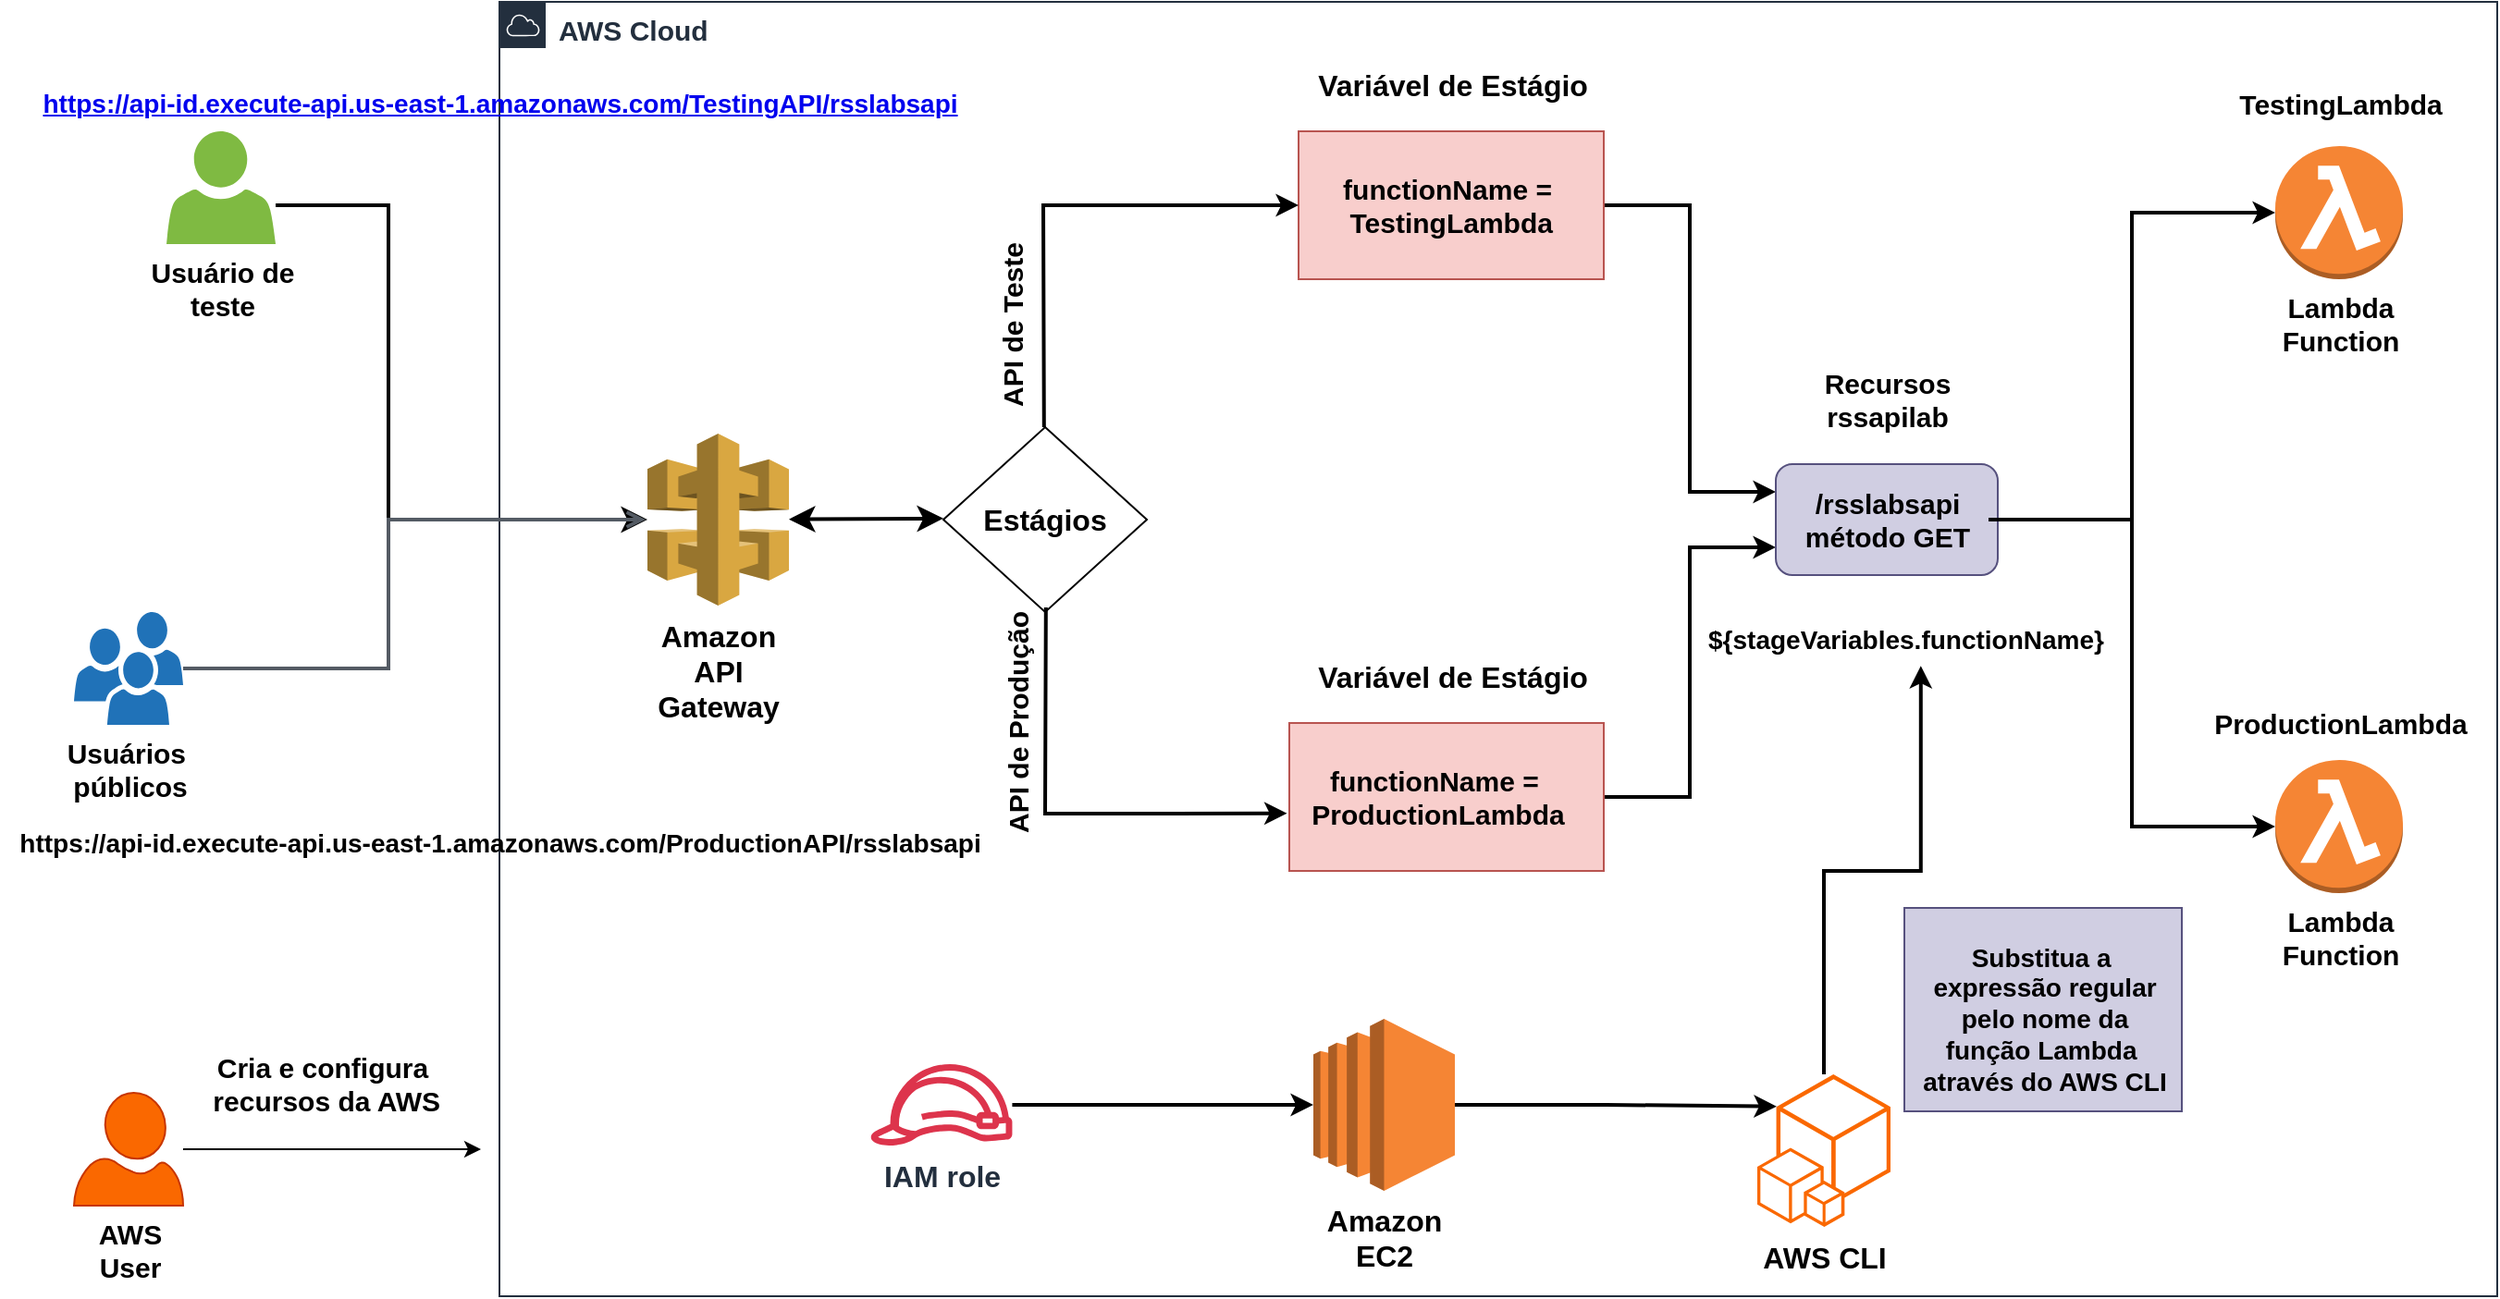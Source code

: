 <mxfile version="24.7.5">
  <diagram name="Página-1" id="6n34vRWElTbVIdjNLKZR">
    <mxGraphModel dx="1687" dy="878" grid="1" gridSize="10" guides="1" tooltips="1" connect="1" arrows="1" fold="1" page="1" pageScale="1" pageWidth="1390" pageHeight="980" math="0" shadow="0">
      <root>
        <mxCell id="0" />
        <mxCell id="1" parent="0" />
        <mxCell id="Yx_BQduRgDC8xpC3bmp0-1" value="&lt;font style=&quot;font-size: 15px;&quot;&gt;&lt;b&gt;AWS Cloud&lt;/b&gt;&lt;/font&gt;" style="points=[[0,0],[0.25,0],[0.5,0],[0.75,0],[1,0],[1,0.25],[1,0.5],[1,0.75],[1,1],[0.75,1],[0.5,1],[0.25,1],[0,1],[0,0.75],[0,0.5],[0,0.25]];outlineConnect=0;gradientColor=none;html=1;whiteSpace=wrap;fontSize=12;fontStyle=0;container=1;pointerEvents=0;collapsible=0;recursiveResize=0;shape=mxgraph.aws4.group;grIcon=mxgraph.aws4.group_aws_cloud;strokeColor=#232F3E;fillColor=none;verticalAlign=top;align=left;spacingLeft=30;fontColor=#232F3E;dashed=0;" vertex="1" parent="1">
          <mxGeometry x="280" y="90" width="1080" height="700" as="geometry" />
        </mxCell>
        <mxCell id="Yx_BQduRgDC8xpC3bmp0-5" value="&lt;b style=&quot;font-size: 16px;&quot;&gt;&lt;font style=&quot;font-size: 16px;&quot;&gt;Amazon&lt;/font&gt;&lt;/b&gt;&lt;div style=&quot;font-size: 16px;&quot;&gt;&lt;b&gt;&lt;font style=&quot;font-size: 16px;&quot;&gt;API&lt;/font&gt;&lt;/b&gt;&lt;/div&gt;&lt;div style=&quot;font-size: 16px;&quot;&gt;&lt;b style=&quot;&quot;&gt;&lt;font style=&quot;font-size: 16px;&quot;&gt;Gateway&lt;/font&gt;&lt;/b&gt;&lt;/div&gt;" style="outlineConnect=0;dashed=0;verticalLabelPosition=bottom;verticalAlign=top;align=center;html=1;shape=mxgraph.aws3.api_gateway;fillColor=#D9A741;gradientColor=none;" vertex="1" parent="Yx_BQduRgDC8xpC3bmp0-1">
          <mxGeometry x="80" y="233.5" width="76.5" height="93" as="geometry" />
        </mxCell>
        <mxCell id="Yx_BQduRgDC8xpC3bmp0-6" value="&lt;b&gt;&lt;font style=&quot;font-size: 16px;&quot;&gt;Estágios&lt;/font&gt;&lt;/b&gt;" style="rhombus;whiteSpace=wrap;html=1;" vertex="1" parent="Yx_BQduRgDC8xpC3bmp0-1">
          <mxGeometry x="240" y="230" width="110" height="100" as="geometry" />
        </mxCell>
        <mxCell id="Yx_BQduRgDC8xpC3bmp0-48" style="edgeStyle=orthogonalEdgeStyle;rounded=0;orthogonalLoop=1;jettySize=auto;html=1;entryX=0;entryY=0.25;entryDx=0;entryDy=0;strokeWidth=2;" edge="1" parent="Yx_BQduRgDC8xpC3bmp0-1" source="Yx_BQduRgDC8xpC3bmp0-9" target="Yx_BQduRgDC8xpC3bmp0-15">
          <mxGeometry relative="1" as="geometry" />
        </mxCell>
        <mxCell id="Yx_BQduRgDC8xpC3bmp0-9" value="" style="whiteSpace=wrap;html=1;fillColor=#f8cecc;strokeColor=#b85450;" vertex="1" parent="Yx_BQduRgDC8xpC3bmp0-1">
          <mxGeometry x="432" y="70" width="165" height="80" as="geometry" />
        </mxCell>
        <mxCell id="Yx_BQduRgDC8xpC3bmp0-49" style="edgeStyle=orthogonalEdgeStyle;rounded=0;orthogonalLoop=1;jettySize=auto;html=1;entryX=0;entryY=0.75;entryDx=0;entryDy=0;strokeWidth=2;" edge="1" parent="Yx_BQduRgDC8xpC3bmp0-1" source="Yx_BQduRgDC8xpC3bmp0-8" target="Yx_BQduRgDC8xpC3bmp0-15">
          <mxGeometry relative="1" as="geometry" />
        </mxCell>
        <mxCell id="Yx_BQduRgDC8xpC3bmp0-8" value="" style="whiteSpace=wrap;html=1;fillColor=#f8cecc;strokeColor=#b85450;" vertex="1" parent="Yx_BQduRgDC8xpC3bmp0-1">
          <mxGeometry x="427" y="390" width="170" height="80" as="geometry" />
        </mxCell>
        <mxCell id="Yx_BQduRgDC8xpC3bmp0-10" value="&lt;b&gt;&lt;font style=&quot;font-size: 16px;&quot;&gt;IAM role&lt;/font&gt;&lt;/b&gt;" style="sketch=0;outlineConnect=0;fontColor=#232F3E;gradientColor=none;fillColor=#DD344C;strokeColor=none;dashed=0;verticalLabelPosition=bottom;verticalAlign=top;align=center;html=1;fontSize=12;fontStyle=0;aspect=fixed;pointerEvents=1;shape=mxgraph.aws4.role;" vertex="1" parent="Yx_BQduRgDC8xpC3bmp0-1">
          <mxGeometry x="200" y="574.5" width="78" height="44" as="geometry" />
        </mxCell>
        <mxCell id="Yx_BQduRgDC8xpC3bmp0-11" value="&lt;b style=&quot;font-size: 16px;&quot;&gt;&lt;font style=&quot;font-size: 16px;&quot;&gt;Amazon&lt;/font&gt;&lt;/b&gt;&lt;div style=&quot;font-size: 16px;&quot;&gt;&lt;b style=&quot;&quot;&gt;&lt;font style=&quot;font-size: 16px;&quot;&gt;EC2&lt;/font&gt;&lt;/b&gt;&lt;/div&gt;" style="outlineConnect=0;dashed=0;verticalLabelPosition=bottom;verticalAlign=top;align=center;html=1;shape=mxgraph.aws3.ec2;fillColor=#F58534;gradientColor=none;" vertex="1" parent="Yx_BQduRgDC8xpC3bmp0-1">
          <mxGeometry x="440" y="550" width="76.5" height="93" as="geometry" />
        </mxCell>
        <mxCell id="Yx_BQduRgDC8xpC3bmp0-13" value="&lt;b style=&quot;font-size: 15px;&quot;&gt;&lt;font style=&quot;font-size: 15px;&quot;&gt;Lambda&lt;/font&gt;&lt;/b&gt;&lt;div style=&quot;font-size: 15px;&quot;&gt;&lt;b style=&quot;&quot;&gt;&lt;font style=&quot;font-size: 15px;&quot;&gt;Function&lt;/font&gt;&lt;/b&gt;&lt;/div&gt;" style="outlineConnect=0;dashed=0;verticalLabelPosition=bottom;verticalAlign=top;align=center;html=1;shape=mxgraph.aws3.lambda_function;fillColor=#F58534;gradientColor=none;" vertex="1" parent="Yx_BQduRgDC8xpC3bmp0-1">
          <mxGeometry x="960" y="410" width="69" height="72" as="geometry" />
        </mxCell>
        <mxCell id="Yx_BQduRgDC8xpC3bmp0-12" value="&lt;b style=&quot;font-size: 15px;&quot;&gt;&lt;font style=&quot;font-size: 15px;&quot;&gt;Lambda&lt;/font&gt;&lt;/b&gt;&lt;div style=&quot;font-size: 15px;&quot;&gt;&lt;b style=&quot;&quot;&gt;&lt;font style=&quot;font-size: 15px;&quot;&gt;Function&lt;/font&gt;&lt;/b&gt;&lt;/div&gt;" style="outlineConnect=0;dashed=0;verticalLabelPosition=bottom;verticalAlign=top;align=center;html=1;shape=mxgraph.aws3.lambda_function;fillColor=#F58534;gradientColor=none;" vertex="1" parent="Yx_BQduRgDC8xpC3bmp0-1">
          <mxGeometry x="960" y="78" width="69" height="72" as="geometry" />
        </mxCell>
        <mxCell id="Yx_BQduRgDC8xpC3bmp0-14" value="&lt;b&gt;&lt;font style=&quot;font-size: 16px;&quot;&gt;AWS CLI&lt;/font&gt;&lt;/b&gt;" style="outlineConnect=0;dashed=0;verticalLabelPosition=bottom;verticalAlign=top;align=center;html=1;shape=mxgraph.aws3.cli;fillColor=#fa6800;fontColor=#000000;strokeColor=#C73500;" vertex="1" parent="Yx_BQduRgDC8xpC3bmp0-1">
          <mxGeometry x="680" y="580" width="72" height="82.5" as="geometry" />
        </mxCell>
        <mxCell id="Yx_BQduRgDC8xpC3bmp0-15" value="" style="rounded=1;whiteSpace=wrap;html=1;fillColor=#d0cee2;strokeColor=#56517e;" vertex="1" parent="Yx_BQduRgDC8xpC3bmp0-1">
          <mxGeometry x="690" y="250" width="120" height="60" as="geometry" />
        </mxCell>
        <mxCell id="Yx_BQduRgDC8xpC3bmp0-16" value="" style="whiteSpace=wrap;html=1;fillColor=#d0cee2;strokeColor=#56517e;" vertex="1" parent="Yx_BQduRgDC8xpC3bmp0-1">
          <mxGeometry x="759.5" y="490" width="150" height="110" as="geometry" />
        </mxCell>
        <mxCell id="Yx_BQduRgDC8xpC3bmp0-17" value="&lt;b style=&quot;font-size: 14px;&quot;&gt;&lt;font style=&quot;font-size: 14px;&quot;&gt;Substitua a&amp;nbsp;&lt;/font&gt;&lt;/b&gt;&lt;div style=&quot;font-size: 14px;&quot;&gt;&lt;b&gt;&lt;font style=&quot;font-size: 14px;&quot;&gt;expressão regular&lt;/font&gt;&lt;/b&gt;&lt;/div&gt;&lt;div style=&quot;font-size: 14px;&quot;&gt;&lt;b&gt;&lt;font style=&quot;font-size: 14px;&quot;&gt;&amp;nbsp;pelo nome da&amp;nbsp;&lt;/font&gt;&lt;/b&gt;&lt;/div&gt;&lt;div style=&quot;font-size: 14px;&quot;&gt;&lt;b&gt;&lt;font style=&quot;font-size: 14px;&quot;&gt;função Lambda&amp;nbsp;&lt;/font&gt;&lt;/b&gt;&lt;/div&gt;&lt;div style=&quot;font-size: 14px;&quot;&gt;&lt;b style=&quot;&quot;&gt;&lt;font style=&quot;font-size: 14px;&quot;&gt;através do AWS CLI&lt;/font&gt;&lt;/b&gt;&lt;/div&gt;" style="text;html=1;align=center;verticalAlign=middle;resizable=0;points=[];autosize=1;strokeColor=none;fillColor=none;" vertex="1" parent="Yx_BQduRgDC8xpC3bmp0-1">
          <mxGeometry x="754.5" y="500" width="160" height="100" as="geometry" />
        </mxCell>
        <mxCell id="Yx_BQduRgDC8xpC3bmp0-18" value="&lt;font style=&quot;font-size: 15px;&quot;&gt;&lt;b style=&quot;&quot;&gt;f&lt;font style=&quot;font-size: 15px;&quot;&gt;unctionName =&lt;/font&gt;&lt;/b&gt;&lt;/font&gt;&lt;div style=&quot;font-size: 15px;&quot;&gt;&lt;b style=&quot;&quot;&gt;&lt;font style=&quot;font-size: 15px;&quot;&gt;&lt;font style=&quot;font-size: 15px;&quot;&gt;&lt;font style=&quot;font-size: 15px;&quot;&gt;&amp;nbsp;&lt;/font&gt;&lt;/font&gt;&lt;span style=&quot;background-color: initial;&quot;&gt;TestingLambda&lt;/span&gt;&lt;/font&gt;&lt;/b&gt;&lt;/div&gt;" style="text;html=1;align=center;verticalAlign=middle;resizable=0;points=[];autosize=1;strokeColor=none;fillColor=none;" vertex="1" parent="Yx_BQduRgDC8xpC3bmp0-1">
          <mxGeometry x="442" y="85" width="140" height="50" as="geometry" />
        </mxCell>
        <mxCell id="Yx_BQduRgDC8xpC3bmp0-19" value="&lt;b&gt;&lt;font style=&quot;font-size: 15px;&quot;&gt;functionName =&amp;nbsp;&lt;/font&gt;&lt;/b&gt;&lt;div&gt;&lt;b&gt;&lt;font style=&quot;font-size: 15px;&quot;&gt;ProductionLambda&lt;/font&gt;&lt;/b&gt;&lt;/div&gt;" style="text;html=1;align=center;verticalAlign=middle;resizable=0;points=[];autosize=1;strokeColor=none;fillColor=none;" vertex="1" parent="Yx_BQduRgDC8xpC3bmp0-1">
          <mxGeometry x="427" y="405" width="160" height="50" as="geometry" />
        </mxCell>
        <mxCell id="Yx_BQduRgDC8xpC3bmp0-21" value="&lt;b&gt;&lt;font style=&quot;font-size: 16px;&quot;&gt;Variável de Estágio&lt;/font&gt;&lt;/b&gt;" style="text;html=1;align=center;verticalAlign=middle;resizable=0;points=[];autosize=1;strokeColor=none;fillColor=none;" vertex="1" parent="Yx_BQduRgDC8xpC3bmp0-1">
          <mxGeometry x="429.5" y="30" width="170" height="30" as="geometry" />
        </mxCell>
        <mxCell id="Yx_BQduRgDC8xpC3bmp0-20" value="&lt;b&gt;&lt;font style=&quot;font-size: 16px;&quot;&gt;Variável de Estágio&lt;/font&gt;&lt;/b&gt;" style="text;html=1;align=center;verticalAlign=middle;resizable=0;points=[];autosize=1;strokeColor=none;fillColor=none;" vertex="1" parent="Yx_BQduRgDC8xpC3bmp0-1">
          <mxGeometry x="429.5" y="350" width="170" height="30" as="geometry" />
        </mxCell>
        <mxCell id="Yx_BQduRgDC8xpC3bmp0-23" value="" style="edgeStyle=none;orthogonalLoop=1;jettySize=auto;html=1;rounded=0;entryX=0;entryY=0.5;entryDx=0;entryDy=0;strokeWidth=2;" edge="1" parent="Yx_BQduRgDC8xpC3bmp0-1" target="Yx_BQduRgDC8xpC3bmp0-9">
          <mxGeometry width="100" relative="1" as="geometry">
            <mxPoint x="294.41" y="230" as="sourcePoint" />
            <mxPoint x="294.41" y="140" as="targetPoint" />
            <Array as="points">
              <mxPoint x="294" y="110" />
            </Array>
          </mxGeometry>
        </mxCell>
        <mxCell id="Yx_BQduRgDC8xpC3bmp0-24" value="" style="edgeStyle=none;orthogonalLoop=1;jettySize=auto;html=1;rounded=0;entryX=-0.014;entryY=0.658;entryDx=0;entryDy=0;entryPerimeter=0;strokeWidth=2;" edge="1" parent="Yx_BQduRgDC8xpC3bmp0-1">
          <mxGeometry width="100" relative="1" as="geometry">
            <mxPoint x="295.41" y="327.5" as="sourcePoint" />
            <mxPoint x="425.76" y="438.9" as="targetPoint" />
            <Array as="points">
              <mxPoint x="295" y="439" />
            </Array>
          </mxGeometry>
        </mxCell>
        <mxCell id="Yx_BQduRgDC8xpC3bmp0-30" value="&lt;b style=&quot;font-size: 15px;&quot;&gt;&lt;font style=&quot;font-size: 15px;&quot;&gt;/rsslabsapi&lt;/font&gt;&lt;/b&gt;&lt;div style=&quot;font-size: 15px;&quot;&gt;&lt;b style=&quot;&quot;&gt;&lt;font style=&quot;font-size: 15px;&quot;&gt;método GET&lt;/font&gt;&lt;/b&gt;&lt;/div&gt;" style="text;html=1;align=center;verticalAlign=middle;resizable=0;points=[];autosize=1;strokeColor=none;fillColor=none;" vertex="1" parent="Yx_BQduRgDC8xpC3bmp0-1">
          <mxGeometry x="695" y="255" width="110" height="50" as="geometry" />
        </mxCell>
        <mxCell id="Yx_BQduRgDC8xpC3bmp0-31" value="&lt;b&gt;&lt;font style=&quot;font-size: 15px;&quot;&gt;TestingLambda&lt;/font&gt;&lt;/b&gt;" style="text;html=1;align=center;verticalAlign=middle;resizable=0;points=[];autosize=1;strokeColor=none;fillColor=none;" vertex="1" parent="Yx_BQduRgDC8xpC3bmp0-1">
          <mxGeometry x="930" y="40" width="130" height="30" as="geometry" />
        </mxCell>
        <mxCell id="Yx_BQduRgDC8xpC3bmp0-32" value="&lt;b&gt;&lt;font style=&quot;font-size: 15px;&quot;&gt;ProductionLambda&lt;/font&gt;&lt;/b&gt;" style="text;html=1;align=center;verticalAlign=middle;resizable=0;points=[];autosize=1;strokeColor=none;fillColor=none;" vertex="1" parent="Yx_BQduRgDC8xpC3bmp0-1">
          <mxGeometry x="914.5" y="375" width="160" height="30" as="geometry" />
        </mxCell>
        <mxCell id="Yx_BQduRgDC8xpC3bmp0-41" style="edgeStyle=orthogonalEdgeStyle;rounded=0;orthogonalLoop=1;jettySize=auto;html=1;entryX=0;entryY=0.5;entryDx=0;entryDy=0;entryPerimeter=0;strokeWidth=2;" edge="1" parent="Yx_BQduRgDC8xpC3bmp0-1" source="Yx_BQduRgDC8xpC3bmp0-30" target="Yx_BQduRgDC8xpC3bmp0-13">
          <mxGeometry relative="1" as="geometry" />
        </mxCell>
        <mxCell id="Yx_BQduRgDC8xpC3bmp0-42" style="edgeStyle=orthogonalEdgeStyle;rounded=0;orthogonalLoop=1;jettySize=auto;html=1;entryX=0;entryY=0.5;entryDx=0;entryDy=0;entryPerimeter=0;strokeWidth=2;" edge="1" parent="Yx_BQduRgDC8xpC3bmp0-1" source="Yx_BQduRgDC8xpC3bmp0-30" target="Yx_BQduRgDC8xpC3bmp0-12">
          <mxGeometry relative="1" as="geometry" />
        </mxCell>
        <mxCell id="Yx_BQduRgDC8xpC3bmp0-43" style="edgeStyle=orthogonalEdgeStyle;rounded=0;orthogonalLoop=1;jettySize=auto;html=1;entryX=0;entryY=0.5;entryDx=0;entryDy=0;entryPerimeter=0;strokeWidth=2;" edge="1" parent="Yx_BQduRgDC8xpC3bmp0-1" source="Yx_BQduRgDC8xpC3bmp0-10" target="Yx_BQduRgDC8xpC3bmp0-11">
          <mxGeometry relative="1" as="geometry" />
        </mxCell>
        <mxCell id="Yx_BQduRgDC8xpC3bmp0-44" style="edgeStyle=orthogonalEdgeStyle;rounded=0;orthogonalLoop=1;jettySize=auto;html=1;entryX=0.145;entryY=0.21;entryDx=0;entryDy=0;entryPerimeter=0;strokeWidth=2;" edge="1" parent="Yx_BQduRgDC8xpC3bmp0-1" source="Yx_BQduRgDC8xpC3bmp0-11" target="Yx_BQduRgDC8xpC3bmp0-14">
          <mxGeometry relative="1" as="geometry" />
        </mxCell>
        <mxCell id="Yx_BQduRgDC8xpC3bmp0-45" value="&lt;b&gt;&lt;font style=&quot;font-size: 14px;&quot;&gt;${stageVariables.functionName}&lt;/font&gt;&lt;/b&gt;" style="text;html=1;align=center;verticalAlign=middle;resizable=0;points=[];autosize=1;strokeColor=none;fillColor=none;" vertex="1" parent="Yx_BQduRgDC8xpC3bmp0-1">
          <mxGeometry x="640" y="330" width="240" height="30" as="geometry" />
        </mxCell>
        <mxCell id="Yx_BQduRgDC8xpC3bmp0-46" style="edgeStyle=orthogonalEdgeStyle;rounded=0;orthogonalLoop=1;jettySize=auto;html=1;entryX=0.535;entryY=0.969;entryDx=0;entryDy=0;entryPerimeter=0;strokeWidth=2;" edge="1" parent="Yx_BQduRgDC8xpC3bmp0-1" source="Yx_BQduRgDC8xpC3bmp0-14" target="Yx_BQduRgDC8xpC3bmp0-45">
          <mxGeometry relative="1" as="geometry" />
        </mxCell>
        <mxCell id="Yx_BQduRgDC8xpC3bmp0-47" value="&lt;font style=&quot;font-size: 15px;&quot;&gt;&lt;b&gt;Recursos&lt;br&gt;rssapilab&lt;/b&gt;&lt;/font&gt;" style="text;html=1;align=center;verticalAlign=middle;resizable=0;points=[];autosize=1;strokeColor=none;fillColor=none;" vertex="1" parent="Yx_BQduRgDC8xpC3bmp0-1">
          <mxGeometry x="705" y="190" width="90" height="50" as="geometry" />
        </mxCell>
        <mxCell id="Yx_BQduRgDC8xpC3bmp0-50" value="&lt;a target=&quot;_new&quot; rel=&quot;noreferrer&quot;&gt;&lt;b&gt;&lt;font style=&quot;font-size: 14px;&quot;&gt;https://api-id.execute-api.us-east-1.amazonaws.com/TestingAPI/rsslabsapi&lt;/font&gt;&lt;/b&gt;&lt;/a&gt;" style="text;html=1;align=center;verticalAlign=middle;resizable=0;points=[];autosize=1;strokeColor=none;fillColor=none;" vertex="1" parent="Yx_BQduRgDC8xpC3bmp0-1">
          <mxGeometry x="-260" y="40" width="520" height="30" as="geometry" />
        </mxCell>
        <mxCell id="Yx_BQduRgDC8xpC3bmp0-54" value="" style="edgeStyle=none;orthogonalLoop=1;jettySize=auto;html=1;endArrow=classic;startArrow=classic;endSize=8;startSize=8;rounded=0;strokeWidth=2;" edge="1" parent="Yx_BQduRgDC8xpC3bmp0-1">
          <mxGeometry width="100" relative="1" as="geometry">
            <mxPoint x="156.5" y="279.82" as="sourcePoint" />
            <mxPoint x="240" y="279.41" as="targetPoint" />
            <Array as="points" />
          </mxGeometry>
        </mxCell>
        <mxCell id="Yx_BQduRgDC8xpC3bmp0-55" value="&lt;b&gt;&lt;font style=&quot;font-size: 15px;&quot;&gt;API de Teste&lt;/font&gt;&lt;/b&gt;" style="text;html=1;align=center;verticalAlign=middle;resizable=0;points=[];autosize=1;strokeColor=none;fillColor=none;rotation=270;" vertex="1" parent="Yx_BQduRgDC8xpC3bmp0-1">
          <mxGeometry x="222" y="160" width="110" height="30" as="geometry" />
        </mxCell>
        <mxCell id="Yx_BQduRgDC8xpC3bmp0-56" value="&lt;b&gt;&lt;font style=&quot;font-size: 15px;&quot;&gt;API de Produção&lt;/font&gt;&lt;/b&gt;" style="text;html=1;align=center;verticalAlign=middle;resizable=0;points=[];autosize=1;strokeColor=none;fillColor=none;rotation=270;" vertex="1" parent="Yx_BQduRgDC8xpC3bmp0-1">
          <mxGeometry x="210" y="375" width="140" height="30" as="geometry" />
        </mxCell>
        <mxCell id="Yx_BQduRgDC8xpC3bmp0-2" value="&lt;b style=&quot;font-size: 15px;&quot;&gt;&lt;font style=&quot;font-size: 15px;&quot;&gt;Usuário de&lt;/font&gt;&lt;/b&gt;&lt;div style=&quot;font-size: 15px;&quot;&gt;&lt;b style=&quot;&quot;&gt;&lt;font style=&quot;font-size: 15px;&quot;&gt;teste&lt;/font&gt;&lt;/b&gt;&lt;br&gt;&lt;div style=&quot;font-size: 13px;&quot;&gt;&lt;br&gt;&lt;/div&gt;&lt;/div&gt;" style="sketch=0;pointerEvents=1;shadow=0;dashed=0;html=1;strokeColor=none;labelPosition=center;verticalLabelPosition=bottom;verticalAlign=top;outlineConnect=0;align=center;shape=mxgraph.office.users.user;fillColor=#7FBA42;" vertex="1" parent="1">
          <mxGeometry x="100" y="160" width="59" height="61" as="geometry" />
        </mxCell>
        <mxCell id="Yx_BQduRgDC8xpC3bmp0-3" value="&lt;b&gt;&lt;font style=&quot;font-size: 15px;&quot;&gt;Usuários&amp;nbsp;&lt;/font&gt;&lt;/b&gt;&lt;div&gt;&lt;b&gt;&lt;font style=&quot;font-size: 15px;&quot;&gt;públicos&lt;/font&gt;&lt;/b&gt;&lt;/div&gt;" style="sketch=0;pointerEvents=1;shadow=0;dashed=0;html=1;strokeColor=none;labelPosition=center;verticalLabelPosition=bottom;verticalAlign=top;outlineConnect=0;align=center;shape=mxgraph.office.users.users;fillColor=#2072B8;" vertex="1" parent="1">
          <mxGeometry x="50" y="420" width="59" height="61" as="geometry" />
        </mxCell>
        <mxCell id="Yx_BQduRgDC8xpC3bmp0-57" style="edgeStyle=orthogonalEdgeStyle;rounded=0;orthogonalLoop=1;jettySize=auto;html=1;" edge="1" parent="1" source="Yx_BQduRgDC8xpC3bmp0-4">
          <mxGeometry relative="1" as="geometry">
            <mxPoint x="270" y="710.5" as="targetPoint" />
          </mxGeometry>
        </mxCell>
        <mxCell id="Yx_BQduRgDC8xpC3bmp0-4" value="&lt;b style=&quot;font-size: 15px;&quot;&gt;&lt;font style=&quot;font-size: 15px;&quot;&gt;AWS&lt;/font&gt;&lt;/b&gt;&lt;div style=&quot;font-size: 15px;&quot;&gt;&lt;b style=&quot;&quot;&gt;&lt;font style=&quot;font-size: 15px;&quot;&gt;User&lt;/font&gt;&lt;/b&gt;&lt;/div&gt;" style="verticalLabelPosition=bottom;html=1;verticalAlign=top;align=center;strokeColor=#C73500;fillColor=#fa6800;shape=mxgraph.azure.user;fontColor=#000000;" vertex="1" parent="1">
          <mxGeometry x="50" y="680" width="59" height="61" as="geometry" />
        </mxCell>
        <mxCell id="Yx_BQduRgDC8xpC3bmp0-51" value="&lt;b&gt;&lt;font style=&quot;font-size: 14px;&quot;&gt;https://api-id.execute-api.us-east-1.amazonaws.com/ProductionAPI/rsslabsapi&lt;/font&gt;&lt;/b&gt;" style="text;html=1;align=center;verticalAlign=middle;resizable=0;points=[];autosize=1;strokeColor=none;fillColor=none;" vertex="1" parent="1">
          <mxGeometry x="10" y="530" width="540" height="30" as="geometry" />
        </mxCell>
        <mxCell id="Yx_BQduRgDC8xpC3bmp0-58" value="&lt;b&gt;&lt;font style=&quot;font-size: 15px;&quot;&gt;Cria e configura&lt;/font&gt;&lt;/b&gt;&lt;div&gt;&lt;b&gt;&lt;font style=&quot;font-size: 15px;&quot;&gt;&amp;nbsp;recursos da AWS&lt;/font&gt;&lt;/b&gt;&lt;/div&gt;" style="text;html=1;align=center;verticalAlign=middle;resizable=0;points=[];autosize=1;strokeColor=none;fillColor=none;" vertex="1" parent="1">
          <mxGeometry x="109" y="650" width="150" height="50" as="geometry" />
        </mxCell>
        <mxCell id="Yx_BQduRgDC8xpC3bmp0-59" value="" style="edgeStyle=segmentEdgeStyle;endArrow=classic;html=1;curved=0;rounded=0;endSize=8;startSize=8;sourcePerimeterSpacing=0;targetPerimeterSpacing=0;strokeWidth=2;" edge="1" parent="1" target="Yx_BQduRgDC8xpC3bmp0-5">
          <mxGeometry width="100" relative="1" as="geometry">
            <mxPoint x="159" y="200" as="sourcePoint" />
            <mxPoint x="259" y="240" as="targetPoint" />
            <Array as="points">
              <mxPoint x="220" y="200" />
              <mxPoint x="220" y="370" />
            </Array>
          </mxGeometry>
        </mxCell>
        <mxCell id="Yx_BQduRgDC8xpC3bmp0-62" value="" style="edgeStyle=orthogonalEdgeStyle;html=1;endArrow=open;elbow=vertical;startArrow=none;endFill=0;strokeColor=#545B64;rounded=0;strokeWidth=2;" edge="1" parent="1" source="Yx_BQduRgDC8xpC3bmp0-3">
          <mxGeometry width="100" relative="1" as="geometry">
            <mxPoint x="259" y="370" as="sourcePoint" />
            <mxPoint x="359" y="370" as="targetPoint" />
            <Array as="points">
              <mxPoint x="220" y="450" />
              <mxPoint x="220" y="370" />
            </Array>
          </mxGeometry>
        </mxCell>
      </root>
    </mxGraphModel>
  </diagram>
</mxfile>
